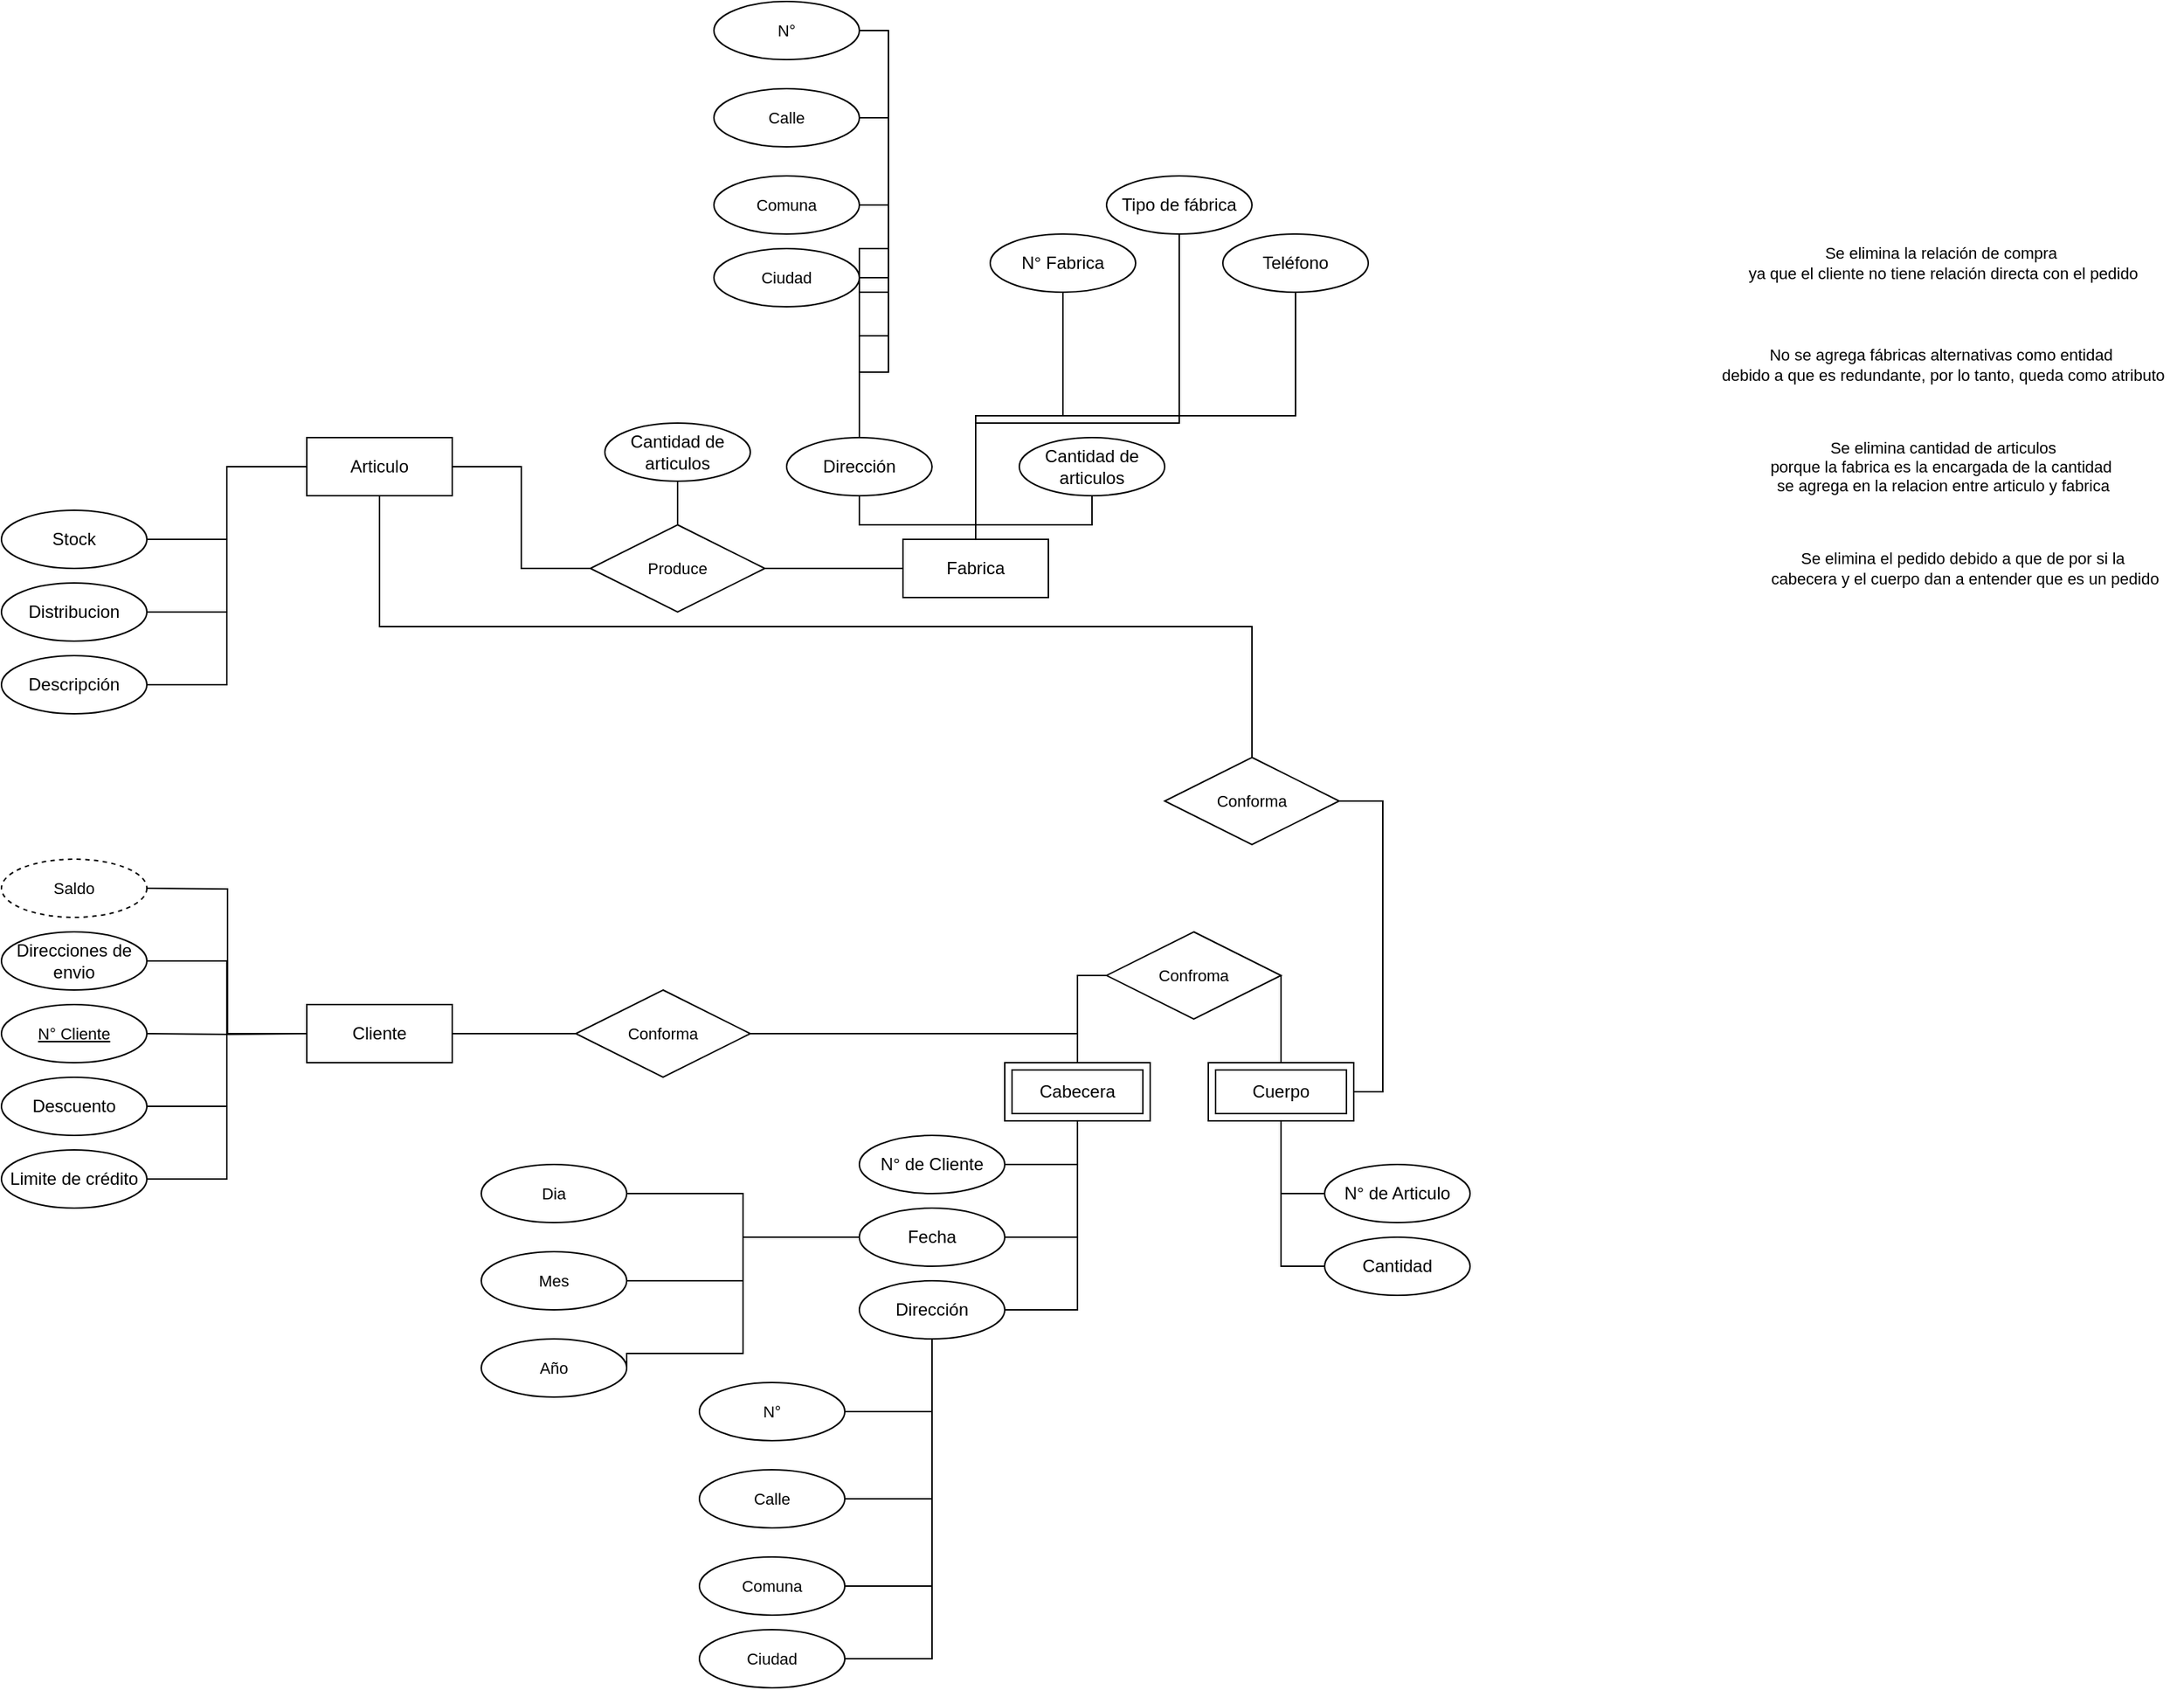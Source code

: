 <mxfile version="26.2.14">
  <diagram id="R2lEEEUBdFMjLlhIrx00" name="Page-1">
    <mxGraphModel dx="2745" dy="2153" grid="1" gridSize="10" guides="1" tooltips="1" connect="1" arrows="1" fold="1" page="1" pageScale="1" pageWidth="850" pageHeight="1100" math="0" shadow="0" extFonts="Permanent Marker^https://fonts.googleapis.com/css?family=Permanent+Marker">
      <root>
        <mxCell id="0" />
        <mxCell id="1" parent="0" />
        <mxCell id="2IAAQQsfgFFSwC8a9vmA-8" style="edgeStyle=orthogonalEdgeStyle;rounded=0;orthogonalLoop=1;jettySize=auto;html=1;exitX=0;exitY=0.5;exitDx=0;exitDy=0;entryX=0;entryY=0.5;entryDx=0;entryDy=0;endArrow=none;startFill=0;" parent="1" source="sgwD09Vucb2RuYhrBA37-1" target="2IAAQQsfgFFSwC8a9vmA-5" edge="1">
          <mxGeometry relative="1" as="geometry" />
        </mxCell>
        <mxCell id="sgwD09Vucb2RuYhrBA37-1" value="Cliente" style="whiteSpace=wrap;html=1;align=center;direction=west;" parent="1" vertex="1">
          <mxGeometry x="-510" y="140" width="100" height="40" as="geometry" />
        </mxCell>
        <mxCell id="qCwLDIvfv1qq6wKc-2Fu-140" style="edgeStyle=orthogonalEdgeStyle;shape=connector;rounded=0;orthogonalLoop=1;jettySize=auto;html=1;exitX=0;exitY=0.5;exitDx=0;exitDy=0;entryX=1;entryY=0.5;entryDx=0;entryDy=0;strokeColor=default;align=center;verticalAlign=middle;fontFamily=Helvetica;fontSize=11;fontColor=default;labelBackgroundColor=default;startFill=0;endArrow=none;" parent="1" source="sgwD09Vucb2RuYhrBA37-2" target="sgwD09Vucb2RuYhrBA37-1" edge="1">
          <mxGeometry relative="1" as="geometry" />
        </mxCell>
        <mxCell id="sgwD09Vucb2RuYhrBA37-2" value="Descuento" style="ellipse;whiteSpace=wrap;html=1;align=center;direction=west;" parent="1" vertex="1">
          <mxGeometry x="-720" y="190" width="100" height="40" as="geometry" />
        </mxCell>
        <mxCell id="qCwLDIvfv1qq6wKc-2Fu-70" style="edgeStyle=orthogonalEdgeStyle;shape=connector;rounded=0;orthogonalLoop=1;jettySize=auto;html=1;exitX=0.5;exitY=1;exitDx=0;exitDy=0;entryX=1;entryY=0.5;entryDx=0;entryDy=0;strokeColor=default;align=center;verticalAlign=middle;fontFamily=Helvetica;fontSize=11;fontColor=default;labelBackgroundColor=default;startFill=0;endArrow=none;" parent="1" source="sgwD09Vucb2RuYhrBA37-4" target="qCwLDIvfv1qq6wKc-2Fu-65" edge="1">
          <mxGeometry relative="1" as="geometry" />
        </mxCell>
        <mxCell id="qCwLDIvfv1qq6wKc-2Fu-71" style="edgeStyle=orthogonalEdgeStyle;shape=connector;rounded=0;orthogonalLoop=1;jettySize=auto;html=1;exitX=0.5;exitY=1;exitDx=0;exitDy=0;entryX=1;entryY=0.5;entryDx=0;entryDy=0;strokeColor=default;align=center;verticalAlign=middle;fontFamily=Helvetica;fontSize=11;fontColor=default;labelBackgroundColor=default;startFill=0;endArrow=none;" parent="1" source="sgwD09Vucb2RuYhrBA37-4" target="qCwLDIvfv1qq6wKc-2Fu-66" edge="1">
          <mxGeometry relative="1" as="geometry" />
        </mxCell>
        <mxCell id="qCwLDIvfv1qq6wKc-2Fu-72" style="edgeStyle=orthogonalEdgeStyle;shape=connector;rounded=0;orthogonalLoop=1;jettySize=auto;html=1;exitX=0.5;exitY=1;exitDx=0;exitDy=0;entryX=1;entryY=0.5;entryDx=0;entryDy=0;strokeColor=default;align=center;verticalAlign=middle;fontFamily=Helvetica;fontSize=11;fontColor=default;labelBackgroundColor=default;startFill=0;endArrow=none;" parent="1" source="sgwD09Vucb2RuYhrBA37-4" target="qCwLDIvfv1qq6wKc-2Fu-64" edge="1">
          <mxGeometry relative="1" as="geometry" />
        </mxCell>
        <mxCell id="2IAAQQsfgFFSwC8a9vmA-10" style="edgeStyle=orthogonalEdgeStyle;shape=connector;rounded=0;orthogonalLoop=1;jettySize=auto;html=1;exitX=0.5;exitY=0;exitDx=0;exitDy=0;entryX=0;entryY=0.5;entryDx=0;entryDy=0;strokeColor=default;align=center;verticalAlign=middle;fontFamily=Helvetica;fontSize=11;fontColor=default;labelBackgroundColor=default;startFill=0;endArrow=none;" parent="1" source="sgwD09Vucb2RuYhrBA37-4" target="2IAAQQsfgFFSwC8a9vmA-6" edge="1">
          <mxGeometry relative="1" as="geometry" />
        </mxCell>
        <mxCell id="sgwD09Vucb2RuYhrBA37-4" value="Cabecera" style="shape=ext;margin=3;double=1;whiteSpace=wrap;html=1;align=center;" parent="1" vertex="1">
          <mxGeometry x="-30" y="180" width="100" height="40" as="geometry" />
        </mxCell>
        <mxCell id="qCwLDIvfv1qq6wKc-2Fu-134" style="edgeStyle=orthogonalEdgeStyle;shape=connector;rounded=0;orthogonalLoop=1;jettySize=auto;html=1;exitX=0;exitY=0.5;exitDx=0;exitDy=0;entryX=1;entryY=0.5;entryDx=0;entryDy=0;strokeColor=default;align=center;verticalAlign=middle;fontFamily=Helvetica;fontSize=11;fontColor=default;labelBackgroundColor=default;startFill=0;endArrow=none;" parent="1" source="qCwLDIvfv1qq6wKc-2Fu-1" target="qCwLDIvfv1qq6wKc-2Fu-16" edge="1">
          <mxGeometry relative="1" as="geometry" />
        </mxCell>
        <mxCell id="qCwLDIvfv1qq6wKc-2Fu-135" style="edgeStyle=orthogonalEdgeStyle;shape=connector;rounded=0;orthogonalLoop=1;jettySize=auto;html=1;exitX=0;exitY=0.5;exitDx=0;exitDy=0;entryX=1;entryY=0.5;entryDx=0;entryDy=0;strokeColor=default;align=center;verticalAlign=middle;fontFamily=Helvetica;fontSize=11;fontColor=default;labelBackgroundColor=default;startFill=0;endArrow=none;" parent="1" source="qCwLDIvfv1qq6wKc-2Fu-1" target="qCwLDIvfv1qq6wKc-2Fu-15" edge="1">
          <mxGeometry relative="1" as="geometry" />
        </mxCell>
        <mxCell id="qCwLDIvfv1qq6wKc-2Fu-136" style="edgeStyle=orthogonalEdgeStyle;shape=connector;rounded=0;orthogonalLoop=1;jettySize=auto;html=1;exitX=0;exitY=0.5;exitDx=0;exitDy=0;entryX=1;entryY=0.5;entryDx=0;entryDy=0;strokeColor=default;align=center;verticalAlign=middle;fontFamily=Helvetica;fontSize=11;fontColor=default;labelBackgroundColor=default;startFill=0;endArrow=none;" parent="1" source="qCwLDIvfv1qq6wKc-2Fu-1" target="qCwLDIvfv1qq6wKc-2Fu-8" edge="1">
          <mxGeometry relative="1" as="geometry" />
        </mxCell>
        <mxCell id="qCwLDIvfv1qq6wKc-2Fu-1" value="Articulo" style="whiteSpace=wrap;html=1;align=center;" parent="1" vertex="1">
          <mxGeometry x="-510" y="-250" width="100" height="40" as="geometry" />
        </mxCell>
        <mxCell id="qCwLDIvfv1qq6wKc-2Fu-73" style="edgeStyle=orthogonalEdgeStyle;shape=connector;rounded=0;orthogonalLoop=1;jettySize=auto;html=1;exitX=0.5;exitY=1;exitDx=0;exitDy=0;entryX=0;entryY=0.5;entryDx=0;entryDy=0;strokeColor=default;align=center;verticalAlign=middle;fontFamily=Helvetica;fontSize=11;fontColor=default;labelBackgroundColor=default;startFill=0;endArrow=none;" parent="1" source="qCwLDIvfv1qq6wKc-2Fu-4" target="qCwLDIvfv1qq6wKc-2Fu-68" edge="1">
          <mxGeometry relative="1" as="geometry" />
        </mxCell>
        <mxCell id="qCwLDIvfv1qq6wKc-2Fu-74" style="edgeStyle=orthogonalEdgeStyle;shape=connector;rounded=0;orthogonalLoop=1;jettySize=auto;html=1;exitX=0.5;exitY=1;exitDx=0;exitDy=0;entryX=0;entryY=0.5;entryDx=0;entryDy=0;strokeColor=default;align=center;verticalAlign=middle;fontFamily=Helvetica;fontSize=11;fontColor=default;labelBackgroundColor=default;startFill=0;endArrow=none;" parent="1" source="qCwLDIvfv1qq6wKc-2Fu-4" target="qCwLDIvfv1qq6wKc-2Fu-69" edge="1">
          <mxGeometry relative="1" as="geometry" />
        </mxCell>
        <mxCell id="2IAAQQsfgFFSwC8a9vmA-12" style="edgeStyle=orthogonalEdgeStyle;shape=connector;rounded=0;orthogonalLoop=1;jettySize=auto;html=1;exitX=1;exitY=0.5;exitDx=0;exitDy=0;entryX=1;entryY=0.5;entryDx=0;entryDy=0;strokeColor=default;align=center;verticalAlign=middle;fontFamily=Helvetica;fontSize=11;fontColor=default;labelBackgroundColor=default;startFill=0;endArrow=none;" parent="1" source="qCwLDIvfv1qq6wKc-2Fu-4" target="2IAAQQsfgFFSwC8a9vmA-7" edge="1">
          <mxGeometry relative="1" as="geometry" />
        </mxCell>
        <mxCell id="qCwLDIvfv1qq6wKc-2Fu-4" value="Cuerpo" style="shape=ext;margin=3;double=1;whiteSpace=wrap;html=1;align=center;" parent="1" vertex="1">
          <mxGeometry x="110" y="180" width="100" height="40" as="geometry" />
        </mxCell>
        <mxCell id="qCwLDIvfv1qq6wKc-2Fu-137" style="edgeStyle=orthogonalEdgeStyle;shape=connector;rounded=0;orthogonalLoop=1;jettySize=auto;html=1;exitX=0;exitY=0.5;exitDx=0;exitDy=0;entryX=1;entryY=0.5;entryDx=0;entryDy=0;strokeColor=default;align=center;verticalAlign=middle;fontFamily=Helvetica;fontSize=11;fontColor=default;labelBackgroundColor=default;startFill=0;endArrow=none;" parent="1" target="sgwD09Vucb2RuYhrBA37-1" edge="1">
          <mxGeometry relative="1" as="geometry">
            <mxPoint x="-620" y="60" as="sourcePoint" />
          </mxGeometry>
        </mxCell>
        <mxCell id="qCwLDIvfv1qq6wKc-2Fu-139" style="edgeStyle=orthogonalEdgeStyle;shape=connector;rounded=0;orthogonalLoop=1;jettySize=auto;html=1;exitX=0;exitY=0.5;exitDx=0;exitDy=0;entryX=1;entryY=0.5;entryDx=0;entryDy=0;strokeColor=default;align=center;verticalAlign=middle;fontFamily=Helvetica;fontSize=11;fontColor=default;labelBackgroundColor=default;startFill=0;endArrow=none;" parent="1" target="sgwD09Vucb2RuYhrBA37-1" edge="1">
          <mxGeometry relative="1" as="geometry">
            <mxPoint x="-620" y="160" as="sourcePoint" />
          </mxGeometry>
        </mxCell>
        <mxCell id="qCwLDIvfv1qq6wKc-2Fu-141" style="edgeStyle=orthogonalEdgeStyle;shape=connector;rounded=0;orthogonalLoop=1;jettySize=auto;html=1;exitX=0;exitY=0.5;exitDx=0;exitDy=0;entryX=1;entryY=0.5;entryDx=0;entryDy=0;strokeColor=default;align=center;verticalAlign=middle;fontFamily=Helvetica;fontSize=11;fontColor=default;labelBackgroundColor=default;startFill=0;endArrow=none;" parent="1" source="qCwLDIvfv1qq6wKc-2Fu-7" target="sgwD09Vucb2RuYhrBA37-1" edge="1">
          <mxGeometry relative="1" as="geometry" />
        </mxCell>
        <mxCell id="qCwLDIvfv1qq6wKc-2Fu-7" value="Limite de crédito" style="ellipse;whiteSpace=wrap;html=1;align=center;direction=west;" parent="1" vertex="1">
          <mxGeometry x="-720" y="240" width="100" height="40" as="geometry" />
        </mxCell>
        <mxCell id="qCwLDIvfv1qq6wKc-2Fu-8" value="Descripción" style="ellipse;whiteSpace=wrap;html=1;align=center;" parent="1" vertex="1">
          <mxGeometry x="-720" y="-100" width="100" height="40" as="geometry" />
        </mxCell>
        <mxCell id="qCwLDIvfv1qq6wKc-2Fu-138" style="edgeStyle=orthogonalEdgeStyle;shape=connector;rounded=0;orthogonalLoop=1;jettySize=auto;html=1;exitX=0;exitY=0.5;exitDx=0;exitDy=0;entryX=1;entryY=0.5;entryDx=0;entryDy=0;strokeColor=default;align=center;verticalAlign=middle;fontFamily=Helvetica;fontSize=11;fontColor=default;labelBackgroundColor=default;startFill=0;endArrow=none;" parent="1" source="qCwLDIvfv1qq6wKc-2Fu-9" target="sgwD09Vucb2RuYhrBA37-1" edge="1">
          <mxGeometry relative="1" as="geometry" />
        </mxCell>
        <mxCell id="qCwLDIvfv1qq6wKc-2Fu-9" value="Direcciones de envio" style="ellipse;whiteSpace=wrap;html=1;align=center;direction=west;" parent="1" vertex="1">
          <mxGeometry x="-720" y="90" width="100" height="40" as="geometry" />
        </mxCell>
        <mxCell id="qCwLDIvfv1qq6wKc-2Fu-15" value="Distribucion" style="ellipse;whiteSpace=wrap;html=1;align=center;" parent="1" vertex="1">
          <mxGeometry x="-720" y="-150" width="100" height="40" as="geometry" />
        </mxCell>
        <mxCell id="qCwLDIvfv1qq6wKc-2Fu-16" value="Stock" style="ellipse;whiteSpace=wrap;html=1;align=center;" parent="1" vertex="1">
          <mxGeometry x="-720" y="-200" width="100" height="40" as="geometry" />
        </mxCell>
        <mxCell id="qCwLDIvfv1qq6wKc-2Fu-17" value="Cantidad de articulos" style="ellipse;whiteSpace=wrap;html=1;align=center;" parent="1" vertex="1">
          <mxGeometry x="-305" y="-260" width="100" height="40" as="geometry" />
        </mxCell>
        <mxCell id="qCwLDIvfv1qq6wKc-2Fu-22" value="N° Fabrica" style="ellipse;whiteSpace=wrap;html=1;align=center;" parent="1" vertex="1">
          <mxGeometry x="-40" y="-390.0" width="100" height="40" as="geometry" />
        </mxCell>
        <mxCell id="LVTU5ANB1ZIW3MDpH_x5-5" style="edgeStyle=orthogonalEdgeStyle;shape=connector;rounded=0;orthogonalLoop=1;jettySize=auto;html=1;exitX=0.5;exitY=1;exitDx=0;exitDy=0;entryX=0.5;entryY=0;entryDx=0;entryDy=0;strokeColor=default;align=center;verticalAlign=middle;fontFamily=Helvetica;fontSize=11;fontColor=default;labelBackgroundColor=default;startFill=0;endArrow=none;" edge="1" parent="1" source="qCwLDIvfv1qq6wKc-2Fu-23" target="qCwLDIvfv1qq6wKc-2Fu-30">
          <mxGeometry relative="1" as="geometry" />
        </mxCell>
        <mxCell id="qCwLDIvfv1qq6wKc-2Fu-23" value="Teléfono" style="ellipse;whiteSpace=wrap;html=1;align=center;" parent="1" vertex="1">
          <mxGeometry x="120" y="-390.0" width="100" height="40" as="geometry" />
        </mxCell>
        <mxCell id="qCwLDIvfv1qq6wKc-2Fu-106" style="edgeStyle=orthogonalEdgeStyle;shape=connector;rounded=0;orthogonalLoop=1;jettySize=auto;html=1;exitX=0.5;exitY=1;exitDx=0;exitDy=0;entryX=0.5;entryY=0;entryDx=0;entryDy=0;strokeColor=default;align=center;verticalAlign=middle;fontFamily=Helvetica;fontSize=11;fontColor=default;labelBackgroundColor=default;startFill=0;endArrow=none;" parent="1" source="qCwLDIvfv1qq6wKc-2Fu-24" target="qCwLDIvfv1qq6wKc-2Fu-30" edge="1">
          <mxGeometry relative="1" as="geometry">
            <Array as="points">
              <mxPoint x="-130" y="-190" />
              <mxPoint x="-50" y="-190" />
            </Array>
          </mxGeometry>
        </mxCell>
        <mxCell id="2IAAQQsfgFFSwC8a9vmA-32" style="edgeStyle=orthogonalEdgeStyle;shape=connector;rounded=0;orthogonalLoop=1;jettySize=auto;html=1;exitX=0.5;exitY=0;exitDx=0;exitDy=0;entryX=1;entryY=0.5;entryDx=0;entryDy=0;strokeColor=default;align=center;verticalAlign=middle;fontFamily=Helvetica;fontSize=11;fontColor=default;labelBackgroundColor=default;startFill=0;endArrow=none;" parent="1" source="qCwLDIvfv1qq6wKc-2Fu-24" target="2IAAQQsfgFFSwC8a9vmA-31" edge="1">
          <mxGeometry relative="1" as="geometry" />
        </mxCell>
        <mxCell id="2IAAQQsfgFFSwC8a9vmA-33" style="edgeStyle=orthogonalEdgeStyle;shape=connector;rounded=0;orthogonalLoop=1;jettySize=auto;html=1;exitX=0.5;exitY=0;exitDx=0;exitDy=0;entryX=1;entryY=0.5;entryDx=0;entryDy=0;strokeColor=default;align=center;verticalAlign=middle;fontFamily=Helvetica;fontSize=11;fontColor=default;labelBackgroundColor=default;startFill=0;endArrow=none;" parent="1" source="qCwLDIvfv1qq6wKc-2Fu-24" target="2IAAQQsfgFFSwC8a9vmA-28" edge="1">
          <mxGeometry relative="1" as="geometry" />
        </mxCell>
        <mxCell id="2IAAQQsfgFFSwC8a9vmA-34" style="edgeStyle=orthogonalEdgeStyle;shape=connector;rounded=0;orthogonalLoop=1;jettySize=auto;html=1;exitX=0.5;exitY=0;exitDx=0;exitDy=0;entryX=1;entryY=0.5;entryDx=0;entryDy=0;strokeColor=default;align=center;verticalAlign=middle;fontFamily=Helvetica;fontSize=11;fontColor=default;labelBackgroundColor=default;startFill=0;endArrow=none;" parent="1" source="qCwLDIvfv1qq6wKc-2Fu-24" target="2IAAQQsfgFFSwC8a9vmA-29" edge="1">
          <mxGeometry relative="1" as="geometry" />
        </mxCell>
        <mxCell id="2IAAQQsfgFFSwC8a9vmA-35" style="edgeStyle=orthogonalEdgeStyle;shape=connector;rounded=0;orthogonalLoop=1;jettySize=auto;html=1;exitX=0.5;exitY=0;exitDx=0;exitDy=0;entryX=1;entryY=0.5;entryDx=0;entryDy=0;strokeColor=default;align=center;verticalAlign=middle;fontFamily=Helvetica;fontSize=11;fontColor=default;labelBackgroundColor=default;startFill=0;endArrow=none;" parent="1" source="qCwLDIvfv1qq6wKc-2Fu-24" target="2IAAQQsfgFFSwC8a9vmA-30" edge="1">
          <mxGeometry relative="1" as="geometry" />
        </mxCell>
        <mxCell id="qCwLDIvfv1qq6wKc-2Fu-24" value="Dirección" style="ellipse;whiteSpace=wrap;html=1;align=center;" parent="1" vertex="1">
          <mxGeometry x="-180" y="-250" width="100" height="40" as="geometry" />
        </mxCell>
        <mxCell id="LVTU5ANB1ZIW3MDpH_x5-3" style="edgeStyle=orthogonalEdgeStyle;rounded=0;orthogonalLoop=1;jettySize=auto;html=1;exitX=0.5;exitY=0;exitDx=0;exitDy=0;entryX=0.5;entryY=1;entryDx=0;entryDy=0;endArrow=none;startFill=0;" edge="1" parent="1" source="qCwLDIvfv1qq6wKc-2Fu-30" target="qCwLDIvfv1qq6wKc-2Fu-22">
          <mxGeometry relative="1" as="geometry" />
        </mxCell>
        <mxCell id="qCwLDIvfv1qq6wKc-2Fu-30" value="Fabrica" style="whiteSpace=wrap;html=1;align=center;" parent="1" vertex="1">
          <mxGeometry x="-100" y="-180" width="100" height="40" as="geometry" />
        </mxCell>
        <mxCell id="qCwLDIvfv1qq6wKc-2Fu-108" style="edgeStyle=orthogonalEdgeStyle;shape=connector;rounded=0;orthogonalLoop=1;jettySize=auto;html=1;exitX=0.5;exitY=1;exitDx=0;exitDy=0;entryX=0.5;entryY=0;entryDx=0;entryDy=0;strokeColor=default;align=center;verticalAlign=middle;fontFamily=Helvetica;fontSize=11;fontColor=default;labelBackgroundColor=default;startFill=0;endArrow=none;" parent="1" source="qCwLDIvfv1qq6wKc-2Fu-62" target="qCwLDIvfv1qq6wKc-2Fu-30" edge="1">
          <mxGeometry relative="1" as="geometry">
            <Array as="points">
              <mxPoint x="30" y="-190" />
              <mxPoint x="-50" y="-190" />
            </Array>
          </mxGeometry>
        </mxCell>
        <mxCell id="qCwLDIvfv1qq6wKc-2Fu-62" value="Cantidad de articulos" style="ellipse;whiteSpace=wrap;html=1;align=center;" parent="1" vertex="1">
          <mxGeometry x="-20" y="-250" width="100" height="40" as="geometry" />
        </mxCell>
        <mxCell id="2IAAQQsfgFFSwC8a9vmA-18" style="edgeStyle=orthogonalEdgeStyle;shape=connector;rounded=0;orthogonalLoop=1;jettySize=auto;html=1;exitX=0.5;exitY=1;exitDx=0;exitDy=0;entryX=1;entryY=0.5;entryDx=0;entryDy=0;strokeColor=default;align=center;verticalAlign=middle;fontFamily=Helvetica;fontSize=11;fontColor=default;labelBackgroundColor=default;startFill=0;endArrow=none;" parent="1" source="qCwLDIvfv1qq6wKc-2Fu-64" target="2IAAQQsfgFFSwC8a9vmA-16" edge="1">
          <mxGeometry relative="1" as="geometry" />
        </mxCell>
        <mxCell id="2IAAQQsfgFFSwC8a9vmA-19" style="edgeStyle=orthogonalEdgeStyle;shape=connector;rounded=0;orthogonalLoop=1;jettySize=auto;html=1;exitX=0.5;exitY=1;exitDx=0;exitDy=0;entryX=1;entryY=0.5;entryDx=0;entryDy=0;strokeColor=default;align=center;verticalAlign=middle;fontFamily=Helvetica;fontSize=11;fontColor=default;labelBackgroundColor=default;startFill=0;endArrow=none;" parent="1" source="qCwLDIvfv1qq6wKc-2Fu-64" target="2IAAQQsfgFFSwC8a9vmA-15" edge="1">
          <mxGeometry relative="1" as="geometry" />
        </mxCell>
        <mxCell id="2IAAQQsfgFFSwC8a9vmA-20" style="edgeStyle=orthogonalEdgeStyle;shape=connector;rounded=0;orthogonalLoop=1;jettySize=auto;html=1;exitX=0.5;exitY=1;exitDx=0;exitDy=0;entryX=1;entryY=0.5;entryDx=0;entryDy=0;strokeColor=default;align=center;verticalAlign=middle;fontFamily=Helvetica;fontSize=11;fontColor=default;labelBackgroundColor=default;startFill=0;endArrow=none;" parent="1" source="qCwLDIvfv1qq6wKc-2Fu-64" target="2IAAQQsfgFFSwC8a9vmA-14" edge="1">
          <mxGeometry relative="1" as="geometry" />
        </mxCell>
        <mxCell id="2IAAQQsfgFFSwC8a9vmA-21" style="edgeStyle=orthogonalEdgeStyle;shape=connector;rounded=0;orthogonalLoop=1;jettySize=auto;html=1;exitX=0.5;exitY=1;exitDx=0;exitDy=0;entryX=1;entryY=0.5;entryDx=0;entryDy=0;strokeColor=default;align=center;verticalAlign=middle;fontFamily=Helvetica;fontSize=11;fontColor=default;labelBackgroundColor=default;startFill=0;endArrow=none;" parent="1" source="qCwLDIvfv1qq6wKc-2Fu-64" target="2IAAQQsfgFFSwC8a9vmA-17" edge="1">
          <mxGeometry relative="1" as="geometry" />
        </mxCell>
        <mxCell id="qCwLDIvfv1qq6wKc-2Fu-64" value="Dirección" style="ellipse;whiteSpace=wrap;html=1;align=center;" parent="1" vertex="1">
          <mxGeometry x="-130" y="330" width="100" height="40" as="geometry" />
        </mxCell>
        <mxCell id="qCwLDIvfv1qq6wKc-2Fu-65" value="N° de Cliente" style="ellipse;whiteSpace=wrap;html=1;align=center;" parent="1" vertex="1">
          <mxGeometry x="-130" y="230" width="100" height="40" as="geometry" />
        </mxCell>
        <mxCell id="2IAAQQsfgFFSwC8a9vmA-25" style="edgeStyle=orthogonalEdgeStyle;shape=connector;rounded=0;orthogonalLoop=1;jettySize=auto;html=1;exitX=0;exitY=0.5;exitDx=0;exitDy=0;entryX=1;entryY=0.5;entryDx=0;entryDy=0;strokeColor=default;align=center;verticalAlign=middle;fontFamily=Helvetica;fontSize=11;fontColor=default;labelBackgroundColor=default;startFill=0;endArrow=none;" parent="1" source="qCwLDIvfv1qq6wKc-2Fu-66" target="2IAAQQsfgFFSwC8a9vmA-24" edge="1">
          <mxGeometry relative="1" as="geometry" />
        </mxCell>
        <mxCell id="qCwLDIvfv1qq6wKc-2Fu-66" value="Fecha" style="ellipse;whiteSpace=wrap;html=1;align=center;" parent="1" vertex="1">
          <mxGeometry x="-130" y="280" width="100" height="40" as="geometry" />
        </mxCell>
        <mxCell id="qCwLDIvfv1qq6wKc-2Fu-68" value="N° de Articulo" style="ellipse;whiteSpace=wrap;html=1;align=center;" parent="1" vertex="1">
          <mxGeometry x="190" y="250" width="100" height="40" as="geometry" />
        </mxCell>
        <mxCell id="qCwLDIvfv1qq6wKc-2Fu-69" value="Cantidad" style="ellipse;whiteSpace=wrap;html=1;align=center;" parent="1" vertex="1">
          <mxGeometry x="190" y="300" width="100" height="40" as="geometry" />
        </mxCell>
        <mxCell id="qCwLDIvfv1qq6wKc-2Fu-147" style="edgeStyle=orthogonalEdgeStyle;shape=connector;rounded=0;orthogonalLoop=1;jettySize=auto;html=1;exitX=1;exitY=0.5;exitDx=0;exitDy=0;entryX=0;entryY=0.5;entryDx=0;entryDy=0;strokeColor=default;align=center;verticalAlign=middle;fontFamily=Helvetica;fontSize=11;fontColor=default;labelBackgroundColor=default;startFill=0;endArrow=none;" parent="1" source="qCwLDIvfv1qq6wKc-2Fu-129" target="qCwLDIvfv1qq6wKc-2Fu-30" edge="1">
          <mxGeometry relative="1" as="geometry" />
        </mxCell>
        <mxCell id="LVTU5ANB1ZIW3MDpH_x5-4" style="edgeStyle=orthogonalEdgeStyle;shape=connector;rounded=0;orthogonalLoop=1;jettySize=auto;html=1;exitX=0.5;exitY=1;exitDx=0;exitDy=0;entryX=0.5;entryY=0;entryDx=0;entryDy=0;strokeColor=default;align=center;verticalAlign=middle;fontFamily=Helvetica;fontSize=11;fontColor=default;labelBackgroundColor=default;startFill=0;endArrow=none;" edge="1" parent="1" source="eQmwyzFiXlrQ7T_pg-14-1" target="qCwLDIvfv1qq6wKc-2Fu-30">
          <mxGeometry relative="1" as="geometry">
            <Array as="points">
              <mxPoint x="90" y="-260" />
              <mxPoint x="-50" y="-260" />
            </Array>
          </mxGeometry>
        </mxCell>
        <mxCell id="eQmwyzFiXlrQ7T_pg-14-1" value="Tipo de fábrica" style="ellipse;whiteSpace=wrap;html=1;align=center;" parent="1" vertex="1">
          <mxGeometry x="40" y="-430.0" width="100" height="40" as="geometry" />
        </mxCell>
        <mxCell id="eQmwyzFiXlrQ7T_pg-14-3" value="Se elimina el pedido debido a que de por si la&amp;nbsp;&lt;div&gt;cabecera y el cuerpo dan a entender que es un pedido&lt;/div&gt;" style="text;html=1;align=center;verticalAlign=middle;resizable=0;points=[];autosize=1;strokeColor=none;fillColor=none;fontFamily=Helvetica;fontSize=11;fontColor=default;labelBackgroundColor=default;" parent="1" vertex="1">
          <mxGeometry x="485" y="-180" width="290" height="40" as="geometry" />
        </mxCell>
        <mxCell id="eQmwyzFiXlrQ7T_pg-14-4" value="No se agrega fábricas alternativas como entidad&amp;nbsp;&lt;div&gt;debido a que es redundante, por lo tanto, queda como atributo&lt;/div&gt;" style="text;html=1;align=center;verticalAlign=middle;resizable=0;points=[];autosize=1;strokeColor=none;fillColor=none;fontFamily=Helvetica;fontSize=11;fontColor=default;labelBackgroundColor=default;" parent="1" vertex="1">
          <mxGeometry x="450" y="-320" width="330" height="40" as="geometry" />
        </mxCell>
        <mxCell id="eQmwyzFiXlrQ7T_pg-14-5" value="Se elimina la relación de compra&amp;nbsp;&lt;div&gt;ya que el cliente no tiene relación directa con el pedido&lt;/div&gt;" style="text;html=1;align=center;verticalAlign=middle;resizable=0;points=[];autosize=1;strokeColor=none;fillColor=none;fontFamily=Helvetica;fontSize=11;fontColor=default;labelBackgroundColor=default;" parent="1" vertex="1">
          <mxGeometry x="470" y="-390" width="290" height="40" as="geometry" />
        </mxCell>
        <mxCell id="eQmwyzFiXlrQ7T_pg-14-6" value="Se elimina cantidad de articulos&lt;div&gt;porque la fabrica es la encargada de la cantidad&amp;nbsp;&lt;/div&gt;&lt;div&gt;se agrega en la relacion entre articulo y fabrica&lt;/div&gt;" style="text;html=1;align=center;verticalAlign=middle;resizable=0;points=[];autosize=1;strokeColor=none;fillColor=none;fontFamily=Helvetica;fontSize=11;fontColor=default;labelBackgroundColor=default;" parent="1" vertex="1">
          <mxGeometry x="485" y="-255" width="260" height="50" as="geometry" />
        </mxCell>
        <mxCell id="eQmwyzFiXlrQ7T_pg-14-7" value="" style="edgeStyle=orthogonalEdgeStyle;shape=connector;rounded=0;orthogonalLoop=1;jettySize=auto;html=1;exitX=1;exitY=0.5;exitDx=0;exitDy=0;entryX=0;entryY=0.5;entryDx=0;entryDy=0;strokeColor=default;align=center;verticalAlign=middle;fontFamily=Helvetica;fontSize=11;fontColor=default;labelBackgroundColor=default;startFill=0;endArrow=none;" parent="1" source="qCwLDIvfv1qq6wKc-2Fu-1" target="qCwLDIvfv1qq6wKc-2Fu-129" edge="1">
          <mxGeometry relative="1" as="geometry">
            <mxPoint x="-290" y="-130" as="targetPoint" />
            <mxPoint x="-410" y="-230" as="sourcePoint" />
          </mxGeometry>
        </mxCell>
        <mxCell id="2IAAQQsfgFFSwC8a9vmA-2" style="edgeStyle=orthogonalEdgeStyle;rounded=0;orthogonalLoop=1;jettySize=auto;html=1;exitX=0.5;exitY=0;exitDx=0;exitDy=0;entryX=0.5;entryY=1;entryDx=0;entryDy=0;endArrow=none;startFill=0;" parent="1" source="qCwLDIvfv1qq6wKc-2Fu-129" target="qCwLDIvfv1qq6wKc-2Fu-17" edge="1">
          <mxGeometry relative="1" as="geometry" />
        </mxCell>
        <mxCell id="qCwLDIvfv1qq6wKc-2Fu-129" value="Produce" style="shape=rhombus;perimeter=rhombusPerimeter;whiteSpace=wrap;html=1;align=center;fontFamily=Helvetica;fontSize=11;fontColor=default;labelBackgroundColor=default;" parent="1" vertex="1">
          <mxGeometry x="-315" y="-190" width="120" height="60" as="geometry" />
        </mxCell>
        <mxCell id="2IAAQQsfgFFSwC8a9vmA-9" style="edgeStyle=orthogonalEdgeStyle;shape=connector;rounded=0;orthogonalLoop=1;jettySize=auto;html=1;exitX=1;exitY=0.5;exitDx=0;exitDy=0;entryX=0.5;entryY=0;entryDx=0;entryDy=0;strokeColor=default;align=center;verticalAlign=middle;fontFamily=Helvetica;fontSize=11;fontColor=default;labelBackgroundColor=default;startFill=0;endArrow=none;" parent="1" source="2IAAQQsfgFFSwC8a9vmA-5" target="sgwD09Vucb2RuYhrBA37-4" edge="1">
          <mxGeometry relative="1" as="geometry" />
        </mxCell>
        <mxCell id="2IAAQQsfgFFSwC8a9vmA-5" value="Conforma" style="shape=rhombus;perimeter=rhombusPerimeter;whiteSpace=wrap;html=1;align=center;fontFamily=Helvetica;fontSize=11;fontColor=default;labelBackgroundColor=default;" parent="1" vertex="1">
          <mxGeometry x="-325" y="130" width="120" height="60" as="geometry" />
        </mxCell>
        <mxCell id="2IAAQQsfgFFSwC8a9vmA-11" style="edgeStyle=orthogonalEdgeStyle;shape=connector;rounded=0;orthogonalLoop=1;jettySize=auto;html=1;exitX=1;exitY=0.5;exitDx=0;exitDy=0;entryX=0.5;entryY=0;entryDx=0;entryDy=0;strokeColor=default;align=center;verticalAlign=middle;fontFamily=Helvetica;fontSize=11;fontColor=default;labelBackgroundColor=default;startFill=0;endArrow=none;" parent="1" source="2IAAQQsfgFFSwC8a9vmA-6" target="qCwLDIvfv1qq6wKc-2Fu-4" edge="1">
          <mxGeometry relative="1" as="geometry">
            <Array as="points">
              <mxPoint x="160" y="150" />
              <mxPoint x="160" y="150" />
            </Array>
          </mxGeometry>
        </mxCell>
        <mxCell id="2IAAQQsfgFFSwC8a9vmA-6" value="Confroma" style="shape=rhombus;perimeter=rhombusPerimeter;whiteSpace=wrap;html=1;align=center;fontFamily=Helvetica;fontSize=11;fontColor=default;labelBackgroundColor=default;" parent="1" vertex="1">
          <mxGeometry x="40" y="90" width="120" height="60" as="geometry" />
        </mxCell>
        <mxCell id="2IAAQQsfgFFSwC8a9vmA-13" style="edgeStyle=orthogonalEdgeStyle;shape=connector;rounded=0;orthogonalLoop=1;jettySize=auto;html=1;exitX=0.5;exitY=0;exitDx=0;exitDy=0;entryX=0.5;entryY=1;entryDx=0;entryDy=0;strokeColor=default;align=center;verticalAlign=middle;fontFamily=Helvetica;fontSize=11;fontColor=default;labelBackgroundColor=default;startFill=0;endArrow=none;" parent="1" source="2IAAQQsfgFFSwC8a9vmA-7" target="qCwLDIvfv1qq6wKc-2Fu-1" edge="1">
          <mxGeometry relative="1" as="geometry">
            <Array as="points">
              <mxPoint x="140" y="-120" />
              <mxPoint x="-460" y="-120" />
            </Array>
          </mxGeometry>
        </mxCell>
        <mxCell id="2IAAQQsfgFFSwC8a9vmA-7" value="Conforma" style="shape=rhombus;perimeter=rhombusPerimeter;whiteSpace=wrap;html=1;align=center;fontFamily=Helvetica;fontSize=11;fontColor=default;labelBackgroundColor=default;" parent="1" vertex="1">
          <mxGeometry x="80" y="-30" width="120" height="60" as="geometry" />
        </mxCell>
        <mxCell id="2IAAQQsfgFFSwC8a9vmA-14" value="Comuna" style="ellipse;whiteSpace=wrap;html=1;align=center;fontFamily=Helvetica;fontSize=11;fontColor=default;labelBackgroundColor=default;" parent="1" vertex="1">
          <mxGeometry x="-240" y="520" width="100" height="40" as="geometry" />
        </mxCell>
        <mxCell id="2IAAQQsfgFFSwC8a9vmA-15" value="Calle" style="ellipse;whiteSpace=wrap;html=1;align=center;fontFamily=Helvetica;fontSize=11;fontColor=default;labelBackgroundColor=default;" parent="1" vertex="1">
          <mxGeometry x="-240" y="460" width="100" height="40" as="geometry" />
        </mxCell>
        <mxCell id="2IAAQQsfgFFSwC8a9vmA-16" value="N°" style="ellipse;whiteSpace=wrap;html=1;align=center;fontFamily=Helvetica;fontSize=11;fontColor=default;labelBackgroundColor=default;" parent="1" vertex="1">
          <mxGeometry x="-240" y="400" width="100" height="40" as="geometry" />
        </mxCell>
        <mxCell id="2IAAQQsfgFFSwC8a9vmA-17" value="Ciudad" style="ellipse;whiteSpace=wrap;html=1;align=center;fontFamily=Helvetica;fontSize=11;fontColor=default;labelBackgroundColor=default;" parent="1" vertex="1">
          <mxGeometry x="-240" y="570" width="100" height="40" as="geometry" />
        </mxCell>
        <mxCell id="2IAAQQsfgFFSwC8a9vmA-27" style="edgeStyle=orthogonalEdgeStyle;shape=connector;rounded=0;orthogonalLoop=1;jettySize=auto;html=1;exitX=1;exitY=0.5;exitDx=0;exitDy=0;strokeColor=default;align=center;verticalAlign=middle;fontFamily=Helvetica;fontSize=11;fontColor=default;labelBackgroundColor=default;startFill=0;endArrow=none;" parent="1" source="2IAAQQsfgFFSwC8a9vmA-22" edge="1">
          <mxGeometry relative="1" as="geometry">
            <mxPoint x="-130" y="300" as="targetPoint" />
            <Array as="points">
              <mxPoint x="-210" y="380" />
              <mxPoint x="-210" y="300" />
            </Array>
          </mxGeometry>
        </mxCell>
        <mxCell id="2IAAQQsfgFFSwC8a9vmA-22" value="Año" style="ellipse;whiteSpace=wrap;html=1;align=center;fontFamily=Helvetica;fontSize=11;fontColor=default;labelBackgroundColor=default;" parent="1" vertex="1">
          <mxGeometry x="-390" y="370" width="100" height="40" as="geometry" />
        </mxCell>
        <mxCell id="2IAAQQsfgFFSwC8a9vmA-26" style="edgeStyle=orthogonalEdgeStyle;shape=connector;rounded=0;orthogonalLoop=1;jettySize=auto;html=1;exitX=1;exitY=0.5;exitDx=0;exitDy=0;entryX=0;entryY=0.5;entryDx=0;entryDy=0;strokeColor=default;align=center;verticalAlign=middle;fontFamily=Helvetica;fontSize=11;fontColor=default;labelBackgroundColor=default;startFill=0;endArrow=none;" parent="1" source="2IAAQQsfgFFSwC8a9vmA-23" target="qCwLDIvfv1qq6wKc-2Fu-66" edge="1">
          <mxGeometry relative="1" as="geometry" />
        </mxCell>
        <mxCell id="2IAAQQsfgFFSwC8a9vmA-23" value="Mes" style="ellipse;whiteSpace=wrap;html=1;align=center;fontFamily=Helvetica;fontSize=11;fontColor=default;labelBackgroundColor=default;" parent="1" vertex="1">
          <mxGeometry x="-390" y="310" width="100" height="40" as="geometry" />
        </mxCell>
        <mxCell id="2IAAQQsfgFFSwC8a9vmA-24" value="Dia" style="ellipse;whiteSpace=wrap;html=1;align=center;fontFamily=Helvetica;fontSize=11;fontColor=default;labelBackgroundColor=default;" parent="1" vertex="1">
          <mxGeometry x="-390" y="250" width="100" height="40" as="geometry" />
        </mxCell>
        <mxCell id="2IAAQQsfgFFSwC8a9vmA-28" value="Comuna" style="ellipse;whiteSpace=wrap;html=1;align=center;fontFamily=Helvetica;fontSize=11;fontColor=default;labelBackgroundColor=default;" parent="1" vertex="1">
          <mxGeometry x="-230" y="-430" width="100" height="40" as="geometry" />
        </mxCell>
        <mxCell id="2IAAQQsfgFFSwC8a9vmA-29" value="Calle" style="ellipse;whiteSpace=wrap;html=1;align=center;fontFamily=Helvetica;fontSize=11;fontColor=default;labelBackgroundColor=default;" parent="1" vertex="1">
          <mxGeometry x="-230" y="-490" width="100" height="40" as="geometry" />
        </mxCell>
        <mxCell id="2IAAQQsfgFFSwC8a9vmA-30" value="N°" style="ellipse;whiteSpace=wrap;html=1;align=center;fontFamily=Helvetica;fontSize=11;fontColor=default;labelBackgroundColor=default;" parent="1" vertex="1">
          <mxGeometry x="-230" y="-550" width="100" height="40" as="geometry" />
        </mxCell>
        <mxCell id="2IAAQQsfgFFSwC8a9vmA-31" value="Ciudad" style="ellipse;whiteSpace=wrap;html=1;align=center;fontFamily=Helvetica;fontSize=11;fontColor=default;labelBackgroundColor=default;" parent="1" vertex="1">
          <mxGeometry x="-230" y="-380" width="100" height="40" as="geometry" />
        </mxCell>
        <mxCell id="2IAAQQsfgFFSwC8a9vmA-36" value="N° Cliente" style="ellipse;whiteSpace=wrap;html=1;align=center;fontStyle=4;fontFamily=Helvetica;fontSize=11;fontColor=default;labelBackgroundColor=default;" parent="1" vertex="1">
          <mxGeometry x="-720" y="140" width="100" height="40" as="geometry" />
        </mxCell>
        <mxCell id="2IAAQQsfgFFSwC8a9vmA-37" value="Saldo" style="ellipse;whiteSpace=wrap;html=1;align=center;dashed=1;fontFamily=Helvetica;fontSize=11;fontColor=default;labelBackgroundColor=default;" parent="1" vertex="1">
          <mxGeometry x="-720" y="40" width="100" height="40" as="geometry" />
        </mxCell>
      </root>
    </mxGraphModel>
  </diagram>
</mxfile>
